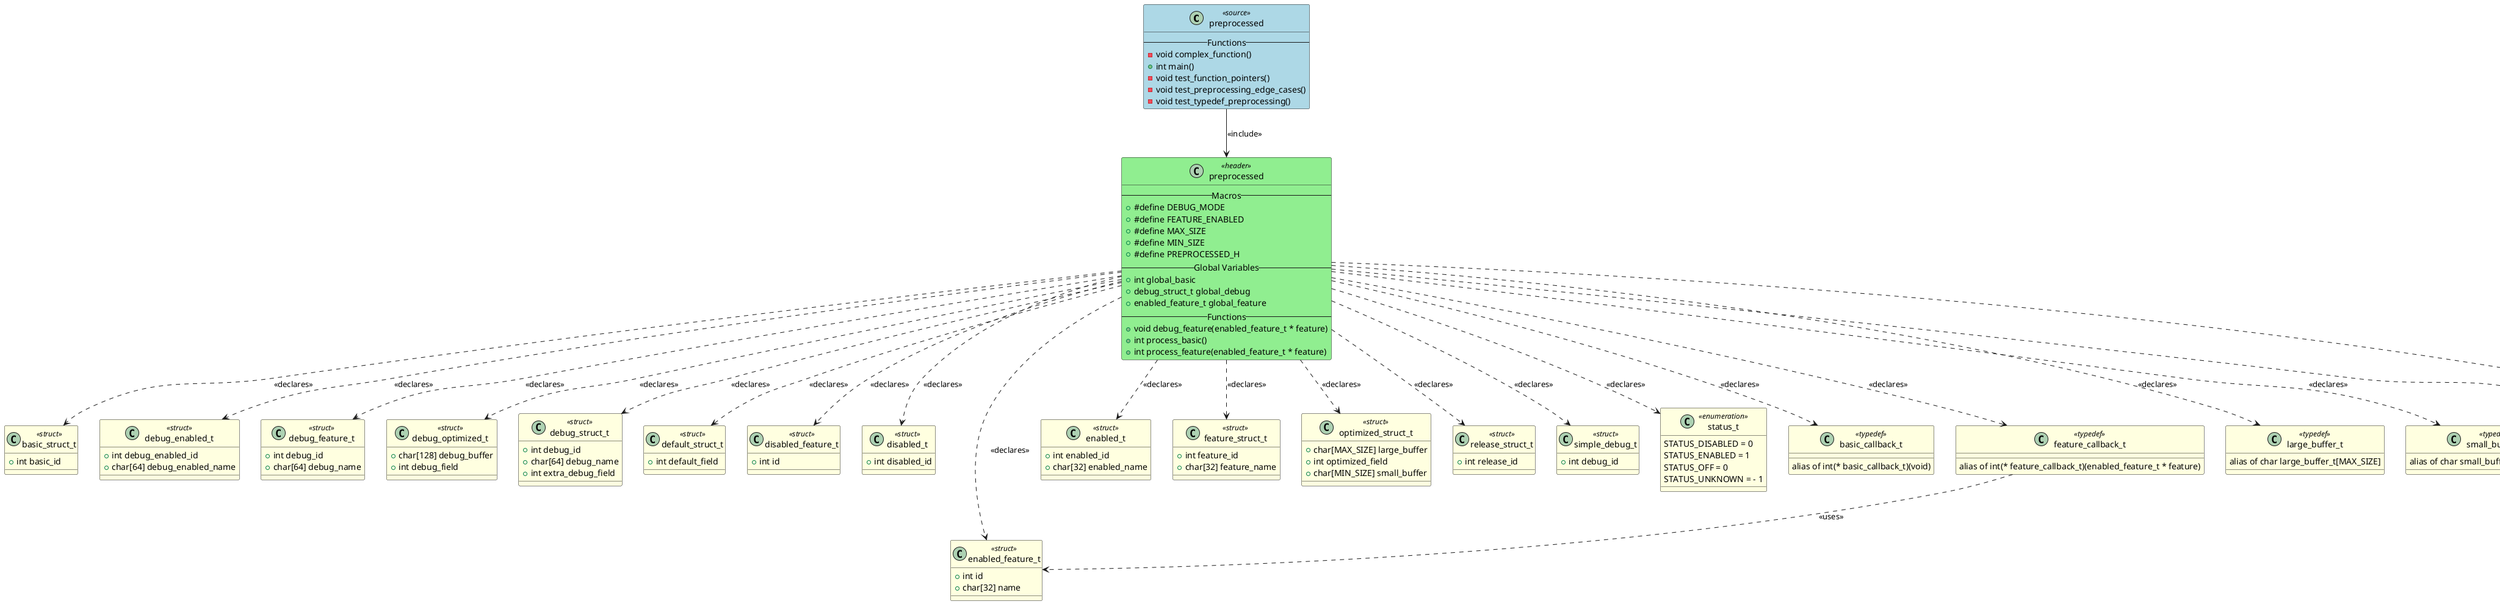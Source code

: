 @startuml preprocessed

class "preprocessed" as PREPROCESSED <<source>> #LightBlue
{
    -- Functions --
    - void complex_function()
    + int main()
    - void test_function_pointers()
    - void test_preprocessing_edge_cases()
    - void test_typedef_preprocessing()
}

class "preprocessed" as HEADER_PREPROCESSED <<header>> #LightGreen
{
    -- Macros --
    + #define DEBUG_MODE
    + #define FEATURE_ENABLED
    + #define MAX_SIZE
    + #define MIN_SIZE
    + #define PREPROCESSED_H
    -- Global Variables --
    + int global_basic
    + debug_struct_t global_debug
    + enabled_feature_t global_feature
    -- Functions --
    + void debug_feature(enabled_feature_t * feature)
    + int process_basic()
    + int process_feature(enabled_feature_t * feature)
}

class "basic_struct_t" as TYPEDEF_BASIC_STRUCT_T <<struct>> #LightYellow
{
    + int basic_id
}

class "debug_enabled_t" as TYPEDEF_DEBUG_ENABLED_T <<struct>> #LightYellow
{
    + int debug_enabled_id
    + char[64] debug_enabled_name
}

class "debug_feature_t" as TYPEDEF_DEBUG_FEATURE_T <<struct>> #LightYellow
{
    + int debug_id
    + char[64] debug_name
}

class "debug_optimized_t" as TYPEDEF_DEBUG_OPTIMIZED_T <<struct>> #LightYellow
{
    + char[128] debug_buffer
    + int debug_field
}

class "debug_struct_t" as TYPEDEF_DEBUG_STRUCT_T <<struct>> #LightYellow
{
    + int debug_id
    + char[64] debug_name
    + int extra_debug_field
}

class "default_struct_t" as TYPEDEF_DEFAULT_STRUCT_T <<struct>> #LightYellow
{
    + int default_field
}

class "disabled_feature_t" as TYPEDEF_DISABLED_FEATURE_T <<struct>> #LightYellow
{
    + int id
}

class "disabled_t" as TYPEDEF_DISABLED_T <<struct>> #LightYellow
{
    + int disabled_id
}

class "enabled_feature_t" as TYPEDEF_ENABLED_FEATURE_T <<struct>> #LightYellow
{
    + int id
    + char[32] name
}

class "enabled_t" as TYPEDEF_ENABLED_T <<struct>> #LightYellow
{
    + int enabled_id
    + char[32] enabled_name
}

class "feature_struct_t" as TYPEDEF_FEATURE_STRUCT_T <<struct>> #LightYellow
{
    + int feature_id
    + char[32] feature_name
}

class "optimized_struct_t" as TYPEDEF_OPTIMIZED_STRUCT_T <<struct>> #LightYellow
{
    + char[MAX_SIZE] large_buffer
    + int optimized_field
    + char[MIN_SIZE] small_buffer
}

class "release_struct_t" as TYPEDEF_RELEASE_STRUCT_T <<struct>> #LightYellow
{
    + int release_id
}

class "simple_debug_t" as TYPEDEF_SIMPLE_DEBUG_T <<struct>> #LightYellow
{
    + int debug_id
}

class "status_t" as TYPEDEF_STATUS_T <<enumeration>> #LightYellow
{
    STATUS_DISABLED = 0
    STATUS_ENABLED = 1
    STATUS_OFF = 0
    STATUS_UNKNOWN = - 1
}

class "basic_callback_t" as TYPEDEF_BASIC_CALLBACK_T <<typedef>> #LightYellow
{
    alias of int(* basic_callback_t)(void)
}

class "feature_callback_t" as TYPEDEF_FEATURE_CALLBACK_T <<typedef>> #LightYellow
{
    alias of int(* feature_callback_t)(enabled_feature_t * feature)
}

class "large_buffer_t" as TYPEDEF_LARGE_BUFFER_T <<typedef>> #LightYellow
{
    alias of char large_buffer_t[MAX_SIZE]
}

class "small_buffer_t" as TYPEDEF_SMALL_BUFFER_T <<typedef>> #LightYellow
{
    alias of char small_buffer_t[MIN_SIZE]
}

class "basic_union_t" as TYPEDEF_BASIC_UNION_T <<union>> #LightYellow
{
    + char char_value
    + int int_value
}

class "feature_union_t" as TYPEDEF_FEATURE_UNION_T <<union>> #LightYellow
{
    + char char_value
    + double debug_value
    + int int_value
}


' Include relationships
PREPROCESSED --> HEADER_PREPROCESSED : <<include>>

' Declaration relationships
HEADER_PREPROCESSED ..> TYPEDEF_BASIC_STRUCT_T : <<declares>>
HEADER_PREPROCESSED ..> TYPEDEF_DEBUG_ENABLED_T : <<declares>>
HEADER_PREPROCESSED ..> TYPEDEF_DEBUG_FEATURE_T : <<declares>>
HEADER_PREPROCESSED ..> TYPEDEF_DEBUG_OPTIMIZED_T : <<declares>>
HEADER_PREPROCESSED ..> TYPEDEF_DEBUG_STRUCT_T : <<declares>>
HEADER_PREPROCESSED ..> TYPEDEF_DEFAULT_STRUCT_T : <<declares>>
HEADER_PREPROCESSED ..> TYPEDEF_DISABLED_FEATURE_T : <<declares>>
HEADER_PREPROCESSED ..> TYPEDEF_DISABLED_T : <<declares>>
HEADER_PREPROCESSED ..> TYPEDEF_ENABLED_FEATURE_T : <<declares>>
HEADER_PREPROCESSED ..> TYPEDEF_ENABLED_T : <<declares>>
HEADER_PREPROCESSED ..> TYPEDEF_FEATURE_STRUCT_T : <<declares>>
HEADER_PREPROCESSED ..> TYPEDEF_OPTIMIZED_STRUCT_T : <<declares>>
HEADER_PREPROCESSED ..> TYPEDEF_RELEASE_STRUCT_T : <<declares>>
HEADER_PREPROCESSED ..> TYPEDEF_SIMPLE_DEBUG_T : <<declares>>
HEADER_PREPROCESSED ..> TYPEDEF_STATUS_T : <<declares>>
HEADER_PREPROCESSED ..> TYPEDEF_BASIC_CALLBACK_T : <<declares>>
HEADER_PREPROCESSED ..> TYPEDEF_FEATURE_CALLBACK_T : <<declares>>
HEADER_PREPROCESSED ..> TYPEDEF_LARGE_BUFFER_T : <<declares>>
HEADER_PREPROCESSED ..> TYPEDEF_SMALL_BUFFER_T : <<declares>>
HEADER_PREPROCESSED ..> TYPEDEF_BASIC_UNION_T : <<declares>>
HEADER_PREPROCESSED ..> TYPEDEF_FEATURE_UNION_T : <<declares>>

' Uses relationships
TYPEDEF_FEATURE_CALLBACK_T ..> TYPEDEF_ENABLED_FEATURE_T : <<uses>>

@enduml